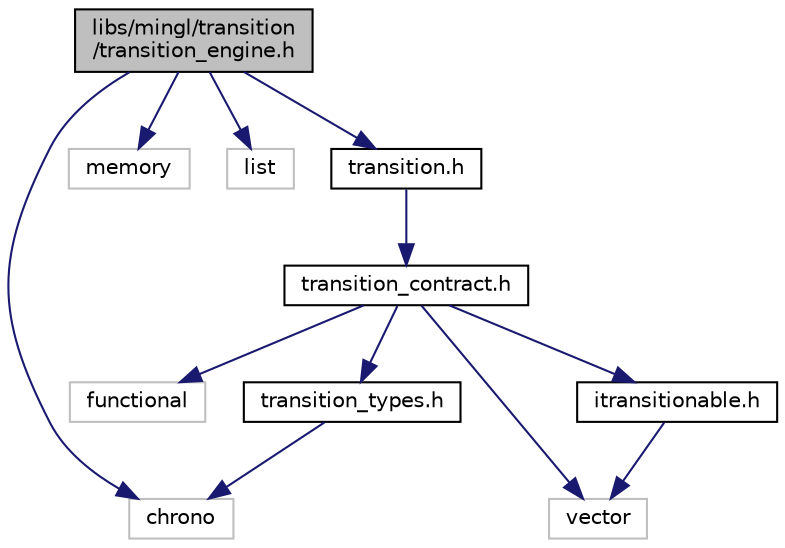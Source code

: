 digraph "libs/mingl/transition/transition_engine.h"
{
 // LATEX_PDF_SIZE
  edge [fontname="Helvetica",fontsize="10",labelfontname="Helvetica",labelfontsize="10"];
  node [fontname="Helvetica",fontsize="10",shape=record];
  Node1 [label="libs/mingl/transition\l/transition_engine.h",height=0.2,width=0.4,color="black", fillcolor="grey75", style="filled", fontcolor="black",tooltip="Gestionnaire de transition de minGL."];
  Node1 -> Node2 [color="midnightblue",fontsize="10",style="solid",fontname="Helvetica"];
  Node2 [label="chrono",height=0.2,width=0.4,color="grey75", fillcolor="white", style="filled",tooltip=" "];
  Node1 -> Node3 [color="midnightblue",fontsize="10",style="solid",fontname="Helvetica"];
  Node3 [label="memory",height=0.2,width=0.4,color="grey75", fillcolor="white", style="filled",tooltip=" "];
  Node1 -> Node4 [color="midnightblue",fontsize="10",style="solid",fontname="Helvetica"];
  Node4 [label="list",height=0.2,width=0.4,color="grey75", fillcolor="white", style="filled",tooltip=" "];
  Node1 -> Node5 [color="midnightblue",fontsize="10",style="solid",fontname="Helvetica"];
  Node5 [label="transition.h",height=0.2,width=0.4,color="black", fillcolor="white", style="filled",URL="$transition_8h.html",tooltip="Definition d'une transition."];
  Node5 -> Node6 [color="midnightblue",fontsize="10",style="solid",fontname="Helvetica"];
  Node6 [label="transition_contract.h",height=0.2,width=0.4,color="black", fillcolor="white", style="filled",URL="$transition__contract_8h.html",tooltip="Création de la transition."];
  Node6 -> Node7 [color="midnightblue",fontsize="10",style="solid",fontname="Helvetica"];
  Node7 [label="functional",height=0.2,width=0.4,color="grey75", fillcolor="white", style="filled",tooltip=" "];
  Node6 -> Node8 [color="midnightblue",fontsize="10",style="solid",fontname="Helvetica"];
  Node8 [label="vector",height=0.2,width=0.4,color="grey75", fillcolor="white", style="filled",tooltip=" "];
  Node6 -> Node9 [color="midnightblue",fontsize="10",style="solid",fontname="Helvetica"];
  Node9 [label="itransitionable.h",height=0.2,width=0.4,color="black", fillcolor="white", style="filled",URL="$itransitionable_8h.html",tooltip="Interface pour objet \"transitionable\"."];
  Node9 -> Node8 [color="midnightblue",fontsize="10",style="solid",fontname="Helvetica"];
  Node6 -> Node10 [color="midnightblue",fontsize="10",style="solid",fontname="Helvetica"];
  Node10 [label="transition_types.h",height=0.2,width=0.4,color="black", fillcolor="white", style="filled",URL="$transition__types_8h.html",tooltip="Définit quelques types pour les transitions."];
  Node10 -> Node2 [color="midnightblue",fontsize="10",style="solid",fontname="Helvetica"];
}
